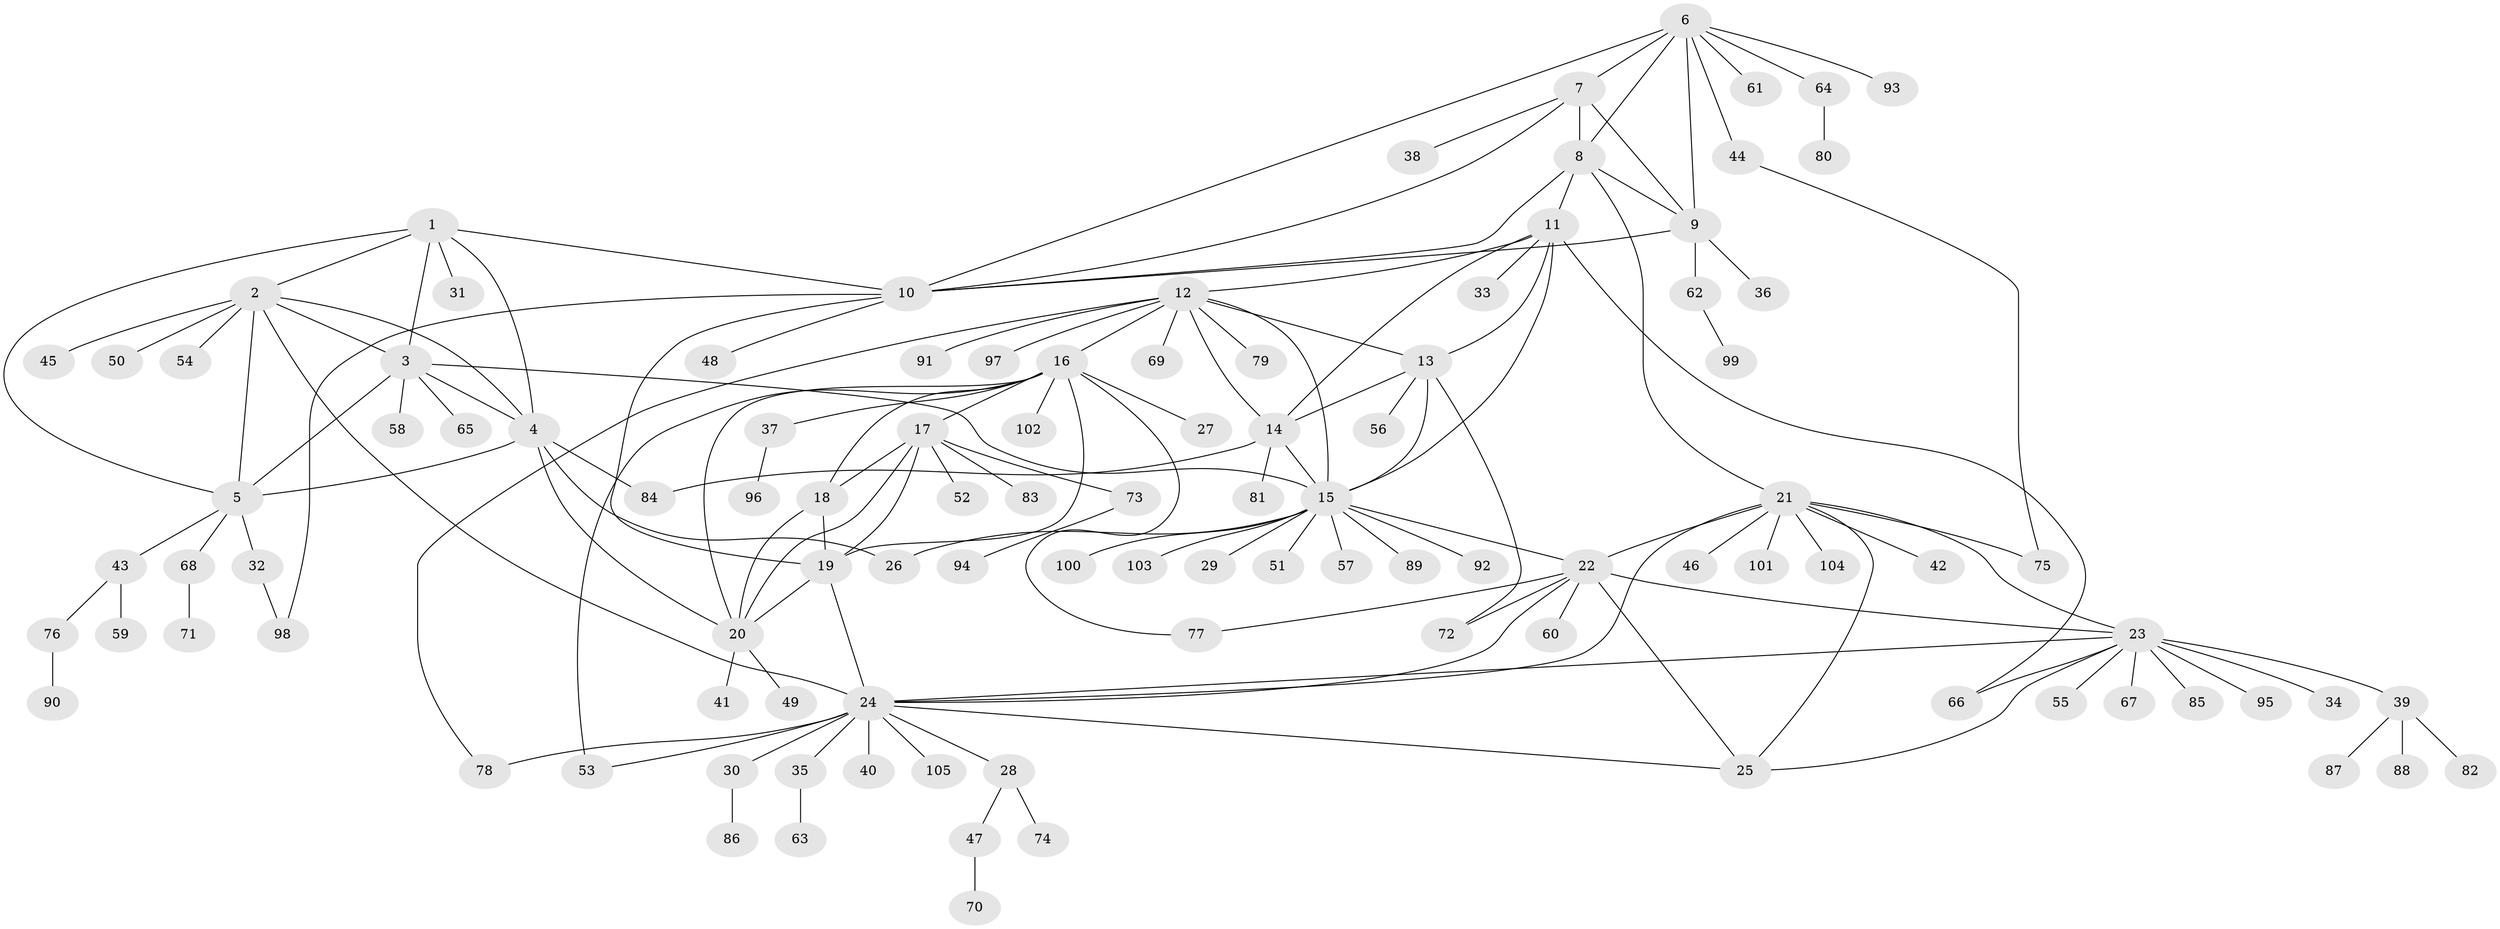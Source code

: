 // coarse degree distribution, {6: 0.019230769230769232, 3: 0.038461538461538464, 5: 0.019230769230769232, 4: 0.019230769230769232, 10: 0.019230769230769232, 1: 0.7692307692307693, 2: 0.057692307692307696, 11: 0.019230769230769232, 9: 0.019230769230769232, 25: 0.019230769230769232}
// Generated by graph-tools (version 1.1) at 2025/58/03/04/25 21:58:11]
// undirected, 105 vertices, 149 edges
graph export_dot {
graph [start="1"]
  node [color=gray90,style=filled];
  1;
  2;
  3;
  4;
  5;
  6;
  7;
  8;
  9;
  10;
  11;
  12;
  13;
  14;
  15;
  16;
  17;
  18;
  19;
  20;
  21;
  22;
  23;
  24;
  25;
  26;
  27;
  28;
  29;
  30;
  31;
  32;
  33;
  34;
  35;
  36;
  37;
  38;
  39;
  40;
  41;
  42;
  43;
  44;
  45;
  46;
  47;
  48;
  49;
  50;
  51;
  52;
  53;
  54;
  55;
  56;
  57;
  58;
  59;
  60;
  61;
  62;
  63;
  64;
  65;
  66;
  67;
  68;
  69;
  70;
  71;
  72;
  73;
  74;
  75;
  76;
  77;
  78;
  79;
  80;
  81;
  82;
  83;
  84;
  85;
  86;
  87;
  88;
  89;
  90;
  91;
  92;
  93;
  94;
  95;
  96;
  97;
  98;
  99;
  100;
  101;
  102;
  103;
  104;
  105;
  1 -- 2;
  1 -- 3;
  1 -- 4;
  1 -- 5;
  1 -- 10;
  1 -- 31;
  2 -- 3;
  2 -- 4;
  2 -- 5;
  2 -- 24;
  2 -- 45;
  2 -- 50;
  2 -- 54;
  3 -- 4;
  3 -- 5;
  3 -- 15;
  3 -- 58;
  3 -- 65;
  4 -- 5;
  4 -- 20;
  4 -- 26;
  4 -- 84;
  5 -- 32;
  5 -- 43;
  5 -- 68;
  6 -- 7;
  6 -- 8;
  6 -- 9;
  6 -- 10;
  6 -- 44;
  6 -- 61;
  6 -- 64;
  6 -- 93;
  7 -- 8;
  7 -- 9;
  7 -- 10;
  7 -- 38;
  8 -- 9;
  8 -- 10;
  8 -- 11;
  8 -- 21;
  9 -- 10;
  9 -- 36;
  9 -- 62;
  10 -- 19;
  10 -- 48;
  10 -- 98;
  11 -- 12;
  11 -- 13;
  11 -- 14;
  11 -- 15;
  11 -- 33;
  11 -- 66;
  12 -- 13;
  12 -- 14;
  12 -- 15;
  12 -- 16;
  12 -- 69;
  12 -- 78;
  12 -- 79;
  12 -- 91;
  12 -- 97;
  13 -- 14;
  13 -- 15;
  13 -- 56;
  13 -- 72;
  14 -- 15;
  14 -- 81;
  14 -- 84;
  15 -- 22;
  15 -- 26;
  15 -- 29;
  15 -- 51;
  15 -- 57;
  15 -- 89;
  15 -- 92;
  15 -- 100;
  15 -- 103;
  16 -- 17;
  16 -- 18;
  16 -- 19;
  16 -- 20;
  16 -- 27;
  16 -- 37;
  16 -- 53;
  16 -- 77;
  16 -- 102;
  17 -- 18;
  17 -- 19;
  17 -- 20;
  17 -- 52;
  17 -- 73;
  17 -- 83;
  18 -- 19;
  18 -- 20;
  19 -- 20;
  19 -- 24;
  20 -- 41;
  20 -- 49;
  21 -- 22;
  21 -- 23;
  21 -- 24;
  21 -- 25;
  21 -- 42;
  21 -- 46;
  21 -- 75;
  21 -- 101;
  21 -- 104;
  22 -- 23;
  22 -- 24;
  22 -- 25;
  22 -- 60;
  22 -- 72;
  22 -- 77;
  23 -- 24;
  23 -- 25;
  23 -- 34;
  23 -- 39;
  23 -- 55;
  23 -- 66;
  23 -- 67;
  23 -- 85;
  23 -- 95;
  24 -- 25;
  24 -- 28;
  24 -- 30;
  24 -- 35;
  24 -- 40;
  24 -- 53;
  24 -- 78;
  24 -- 105;
  28 -- 47;
  28 -- 74;
  30 -- 86;
  32 -- 98;
  35 -- 63;
  37 -- 96;
  39 -- 82;
  39 -- 87;
  39 -- 88;
  43 -- 59;
  43 -- 76;
  44 -- 75;
  47 -- 70;
  62 -- 99;
  64 -- 80;
  68 -- 71;
  73 -- 94;
  76 -- 90;
}
